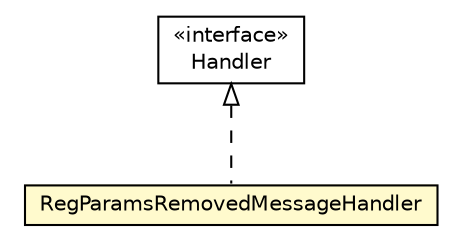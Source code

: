 #!/usr/local/bin/dot
#
# Class diagram 
# Generated by UMLGraph version R5_6-24-gf6e263 (http://www.umlgraph.org/)
#

digraph G {
	edge [fontname="Helvetica",fontsize=10,labelfontname="Helvetica",labelfontsize=10];
	node [fontname="Helvetica",fontsize=10,shape=plaintext];
	nodesep=0.25;
	ranksep=0.5;
	// org.universAAL.middleware.managers.distributedmw.impl.BusMemberListenerHandler.RegParamsRemovedMessageHandler
	c2577568 [label=<<table title="org.universAAL.middleware.managers.distributedmw.impl.BusMemberListenerHandler.RegParamsRemovedMessageHandler" border="0" cellborder="1" cellspacing="0" cellpadding="2" port="p" bgcolor="lemonChiffon" href="./BusMemberListenerHandler.RegParamsRemovedMessageHandler.html">
		<tr><td><table border="0" cellspacing="0" cellpadding="1">
<tr><td align="center" balign="center"> RegParamsRemovedMessageHandler </td></tr>
		</table></td></tr>
		</table>>, URL="./BusMemberListenerHandler.RegParamsRemovedMessageHandler.html", fontname="Helvetica", fontcolor="black", fontsize=10.0];
	//org.universAAL.middleware.managers.distributedmw.impl.BusMemberListenerHandler.RegParamsRemovedMessageHandler implements org.universAAL.middleware.managers.distributedmw.impl.DistributedMWManagerImpl.Handler
	c2579153:p -> c2577568:p [dir=back,arrowtail=empty,style=dashed];
	// org.universAAL.middleware.managers.distributedmw.impl.DistributedMWManagerImpl.Handler
	c2579153 [label=<<table title="org.universAAL.middleware.managers.distributedmw.impl.DistributedMWManagerImpl.Handler" border="0" cellborder="1" cellspacing="0" cellpadding="2" port="p" href="http://java.sun.com/j2se/1.4.2/docs/api/org/universAAL/middleware/managers/distributedmw/impl/DistributedMWManagerImpl/Handler.html">
		<tr><td><table border="0" cellspacing="0" cellpadding="1">
<tr><td align="center" balign="center"> &#171;interface&#187; </td></tr>
<tr><td align="center" balign="center"> Handler </td></tr>
		</table></td></tr>
		</table>>, URL="http://java.sun.com/j2se/1.4.2/docs/api/org/universAAL/middleware/managers/distributedmw/impl/DistributedMWManagerImpl/Handler.html", fontname="Helvetica", fontcolor="black", fontsize=10.0];
}

